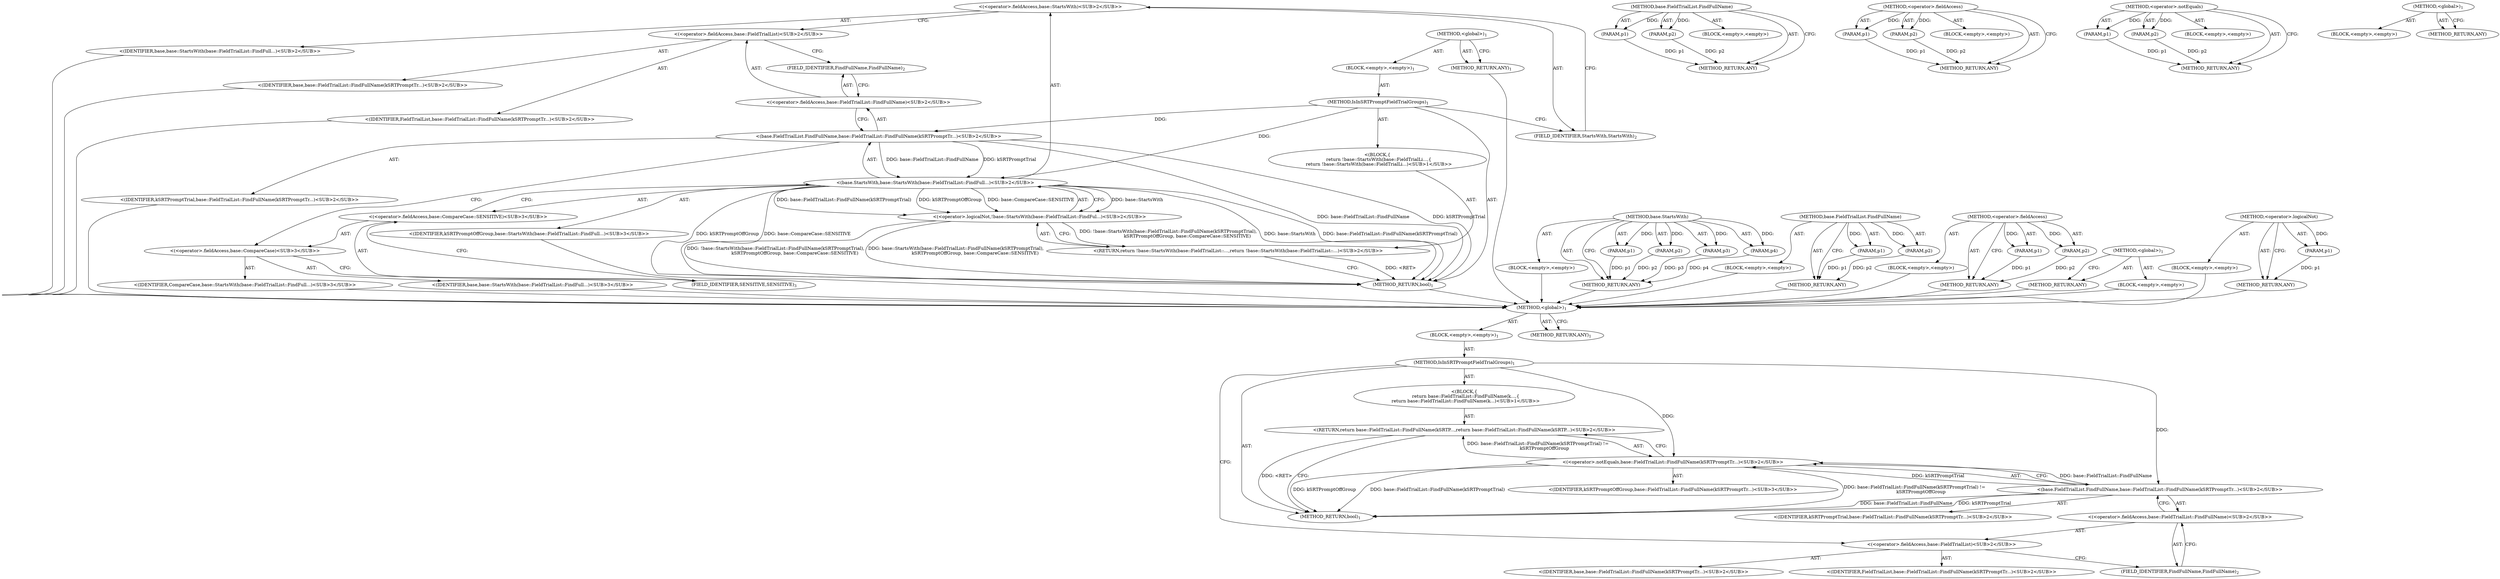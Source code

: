 digraph "&lt;global&gt;" {
vulnerable_6 [label=<(METHOD,&lt;global&gt;)<SUB>1</SUB>>];
vulnerable_7 [label=<(BLOCK,&lt;empty&gt;,&lt;empty&gt;)<SUB>1</SUB>>];
vulnerable_8 [label=<(METHOD,IsInSRTPromptFieldTrialGroups)<SUB>1</SUB>>];
vulnerable_9 [label="<(BLOCK,{
  return base::FieldTrialList::FindFullName(k...,{
  return base::FieldTrialList::FindFullName(k...)<SUB>1</SUB>>"];
vulnerable_10 [label="<(RETURN,return base::FieldTrialList::FindFullName(kSRTP...,return base::FieldTrialList::FindFullName(kSRTP...)<SUB>2</SUB>>"];
vulnerable_11 [label="<(&lt;operator&gt;.notEquals,base::FieldTrialList::FindFullName(kSRTPromptTr...)<SUB>2</SUB>>"];
vulnerable_12 [label="<(base.FieldTrialList.FindFullName,base::FieldTrialList::FindFullName(kSRTPromptTr...)<SUB>2</SUB>>"];
vulnerable_13 [label="<(&lt;operator&gt;.fieldAccess,base::FieldTrialList::FindFullName)<SUB>2</SUB>>"];
vulnerable_14 [label="<(&lt;operator&gt;.fieldAccess,base::FieldTrialList)<SUB>2</SUB>>"];
vulnerable_15 [label="<(IDENTIFIER,base,base::FieldTrialList::FindFullName(kSRTPromptTr...)<SUB>2</SUB>>"];
vulnerable_16 [label="<(IDENTIFIER,FieldTrialList,base::FieldTrialList::FindFullName(kSRTPromptTr...)<SUB>2</SUB>>"];
vulnerable_17 [label=<(FIELD_IDENTIFIER,FindFullName,FindFullName)<SUB>2</SUB>>];
vulnerable_18 [label="<(IDENTIFIER,kSRTPromptTrial,base::FieldTrialList::FindFullName(kSRTPromptTr...)<SUB>2</SUB>>"];
vulnerable_19 [label="<(IDENTIFIER,kSRTPromptOffGroup,base::FieldTrialList::FindFullName(kSRTPromptTr...)<SUB>3</SUB>>"];
vulnerable_20 [label=<(METHOD_RETURN,bool)<SUB>1</SUB>>];
vulnerable_22 [label=<(METHOD_RETURN,ANY)<SUB>1</SUB>>];
vulnerable_44 [label=<(METHOD,base.FieldTrialList.FindFullName)>];
vulnerable_45 [label=<(PARAM,p1)>];
vulnerable_46 [label=<(PARAM,p2)>];
vulnerable_47 [label=<(BLOCK,&lt;empty&gt;,&lt;empty&gt;)>];
vulnerable_48 [label=<(METHOD_RETURN,ANY)>];
vulnerable_49 [label=<(METHOD,&lt;operator&gt;.fieldAccess)>];
vulnerable_50 [label=<(PARAM,p1)>];
vulnerable_51 [label=<(PARAM,p2)>];
vulnerable_52 [label=<(BLOCK,&lt;empty&gt;,&lt;empty&gt;)>];
vulnerable_53 [label=<(METHOD_RETURN,ANY)>];
vulnerable_39 [label=<(METHOD,&lt;operator&gt;.notEquals)>];
vulnerable_40 [label=<(PARAM,p1)>];
vulnerable_41 [label=<(PARAM,p2)>];
vulnerable_42 [label=<(BLOCK,&lt;empty&gt;,&lt;empty&gt;)>];
vulnerable_43 [label=<(METHOD_RETURN,ANY)>];
vulnerable_33 [label=<(METHOD,&lt;global&gt;)<SUB>1</SUB>>];
vulnerable_34 [label=<(BLOCK,&lt;empty&gt;,&lt;empty&gt;)>];
vulnerable_35 [label=<(METHOD_RETURN,ANY)>];
fixed_6 [label=<(METHOD,&lt;global&gt;)<SUB>1</SUB>>];
fixed_7 [label=<(BLOCK,&lt;empty&gt;,&lt;empty&gt;)<SUB>1</SUB>>];
fixed_8 [label=<(METHOD,IsInSRTPromptFieldTrialGroups)<SUB>1</SUB>>];
fixed_9 [label="<(BLOCK,{
  return !base::StartsWith(base::FieldTrialLi...,{
  return !base::StartsWith(base::FieldTrialLi...)<SUB>1</SUB>>"];
fixed_10 [label="<(RETURN,return !base::StartsWith(base::FieldTrialList::...,return !base::StartsWith(base::FieldTrialList::...)<SUB>2</SUB>>"];
fixed_11 [label="<(&lt;operator&gt;.logicalNot,!base::StartsWith(base::FieldTrialList::FindFul...)<SUB>2</SUB>>"];
fixed_12 [label="<(base.StartsWith,base::StartsWith(base::FieldTrialList::FindFull...)<SUB>2</SUB>>"];
fixed_13 [label="<(&lt;operator&gt;.fieldAccess,base::StartsWith)<SUB>2</SUB>>"];
fixed_14 [label="<(IDENTIFIER,base,base::StartsWith(base::FieldTrialList::FindFull...)<SUB>2</SUB>>"];
fixed_15 [label=<(FIELD_IDENTIFIER,StartsWith,StartsWith)<SUB>2</SUB>>];
fixed_16 [label="<(base.FieldTrialList.FindFullName,base::FieldTrialList::FindFullName(kSRTPromptTr...)<SUB>2</SUB>>"];
fixed_17 [label="<(&lt;operator&gt;.fieldAccess,base::FieldTrialList::FindFullName)<SUB>2</SUB>>"];
fixed_18 [label="<(&lt;operator&gt;.fieldAccess,base::FieldTrialList)<SUB>2</SUB>>"];
fixed_19 [label="<(IDENTIFIER,base,base::FieldTrialList::FindFullName(kSRTPromptTr...)<SUB>2</SUB>>"];
fixed_20 [label="<(IDENTIFIER,FieldTrialList,base::FieldTrialList::FindFullName(kSRTPromptTr...)<SUB>2</SUB>>"];
fixed_21 [label=<(FIELD_IDENTIFIER,FindFullName,FindFullName)<SUB>2</SUB>>];
fixed_22 [label="<(IDENTIFIER,kSRTPromptTrial,base::FieldTrialList::FindFullName(kSRTPromptTr...)<SUB>2</SUB>>"];
fixed_23 [label="<(IDENTIFIER,kSRTPromptOffGroup,base::StartsWith(base::FieldTrialList::FindFull...)<SUB>3</SUB>>"];
fixed_24 [label="<(&lt;operator&gt;.fieldAccess,base::CompareCase::SENSITIVE)<SUB>3</SUB>>"];
fixed_25 [label="<(&lt;operator&gt;.fieldAccess,base::CompareCase)<SUB>3</SUB>>"];
fixed_26 [label="<(IDENTIFIER,base,base::StartsWith(base::FieldTrialList::FindFull...)<SUB>3</SUB>>"];
fixed_27 [label="<(IDENTIFIER,CompareCase,base::StartsWith(base::FieldTrialList::FindFull...)<SUB>3</SUB>>"];
fixed_28 [label=<(FIELD_IDENTIFIER,SENSITIVE,SENSITIVE)<SUB>3</SUB>>];
fixed_29 [label=<(METHOD_RETURN,bool)<SUB>1</SUB>>];
fixed_31 [label=<(METHOD_RETURN,ANY)<SUB>1</SUB>>];
fixed_56 [label=<(METHOD,base.StartsWith)>];
fixed_57 [label=<(PARAM,p1)>];
fixed_58 [label=<(PARAM,p2)>];
fixed_59 [label=<(PARAM,p3)>];
fixed_60 [label=<(PARAM,p4)>];
fixed_61 [label=<(BLOCK,&lt;empty&gt;,&lt;empty&gt;)>];
fixed_62 [label=<(METHOD_RETURN,ANY)>];
fixed_68 [label=<(METHOD,base.FieldTrialList.FindFullName)>];
fixed_69 [label=<(PARAM,p1)>];
fixed_70 [label=<(PARAM,p2)>];
fixed_71 [label=<(BLOCK,&lt;empty&gt;,&lt;empty&gt;)>];
fixed_72 [label=<(METHOD_RETURN,ANY)>];
fixed_63 [label=<(METHOD,&lt;operator&gt;.fieldAccess)>];
fixed_64 [label=<(PARAM,p1)>];
fixed_65 [label=<(PARAM,p2)>];
fixed_66 [label=<(BLOCK,&lt;empty&gt;,&lt;empty&gt;)>];
fixed_67 [label=<(METHOD_RETURN,ANY)>];
fixed_52 [label=<(METHOD,&lt;operator&gt;.logicalNot)>];
fixed_53 [label=<(PARAM,p1)>];
fixed_54 [label=<(BLOCK,&lt;empty&gt;,&lt;empty&gt;)>];
fixed_55 [label=<(METHOD_RETURN,ANY)>];
fixed_46 [label=<(METHOD,&lt;global&gt;)<SUB>1</SUB>>];
fixed_47 [label=<(BLOCK,&lt;empty&gt;,&lt;empty&gt;)>];
fixed_48 [label=<(METHOD_RETURN,ANY)>];
vulnerable_6 -> vulnerable_7  [key=0, label="AST: "];
vulnerable_6 -> vulnerable_22  [key=0, label="AST: "];
vulnerable_6 -> vulnerable_22  [key=1, label="CFG: "];
vulnerable_7 -> vulnerable_8  [key=0, label="AST: "];
vulnerable_8 -> vulnerable_9  [key=0, label="AST: "];
vulnerable_8 -> vulnerable_20  [key=0, label="AST: "];
vulnerable_8 -> vulnerable_14  [key=0, label="CFG: "];
vulnerable_8 -> vulnerable_11  [key=0, label="DDG: "];
vulnerable_8 -> vulnerable_12  [key=0, label="DDG: "];
vulnerable_9 -> vulnerable_10  [key=0, label="AST: "];
vulnerable_10 -> vulnerable_11  [key=0, label="AST: "];
vulnerable_10 -> vulnerable_20  [key=0, label="CFG: "];
vulnerable_10 -> vulnerable_20  [key=1, label="DDG: &lt;RET&gt;"];
vulnerable_11 -> vulnerable_12  [key=0, label="AST: "];
vulnerable_11 -> vulnerable_19  [key=0, label="AST: "];
vulnerable_11 -> vulnerable_10  [key=0, label="CFG: "];
vulnerable_11 -> vulnerable_10  [key=1, label="DDG: base::FieldTrialList::FindFullName(kSRTPromptTrial) !=
         kSRTPromptOffGroup"];
vulnerable_11 -> vulnerable_20  [key=0, label="DDG: base::FieldTrialList::FindFullName(kSRTPromptTrial)"];
vulnerable_11 -> vulnerable_20  [key=1, label="DDG: kSRTPromptOffGroup"];
vulnerable_11 -> vulnerable_20  [key=2, label="DDG: base::FieldTrialList::FindFullName(kSRTPromptTrial) !=
         kSRTPromptOffGroup"];
vulnerable_12 -> vulnerable_13  [key=0, label="AST: "];
vulnerable_12 -> vulnerable_18  [key=0, label="AST: "];
vulnerable_12 -> vulnerable_11  [key=0, label="CFG: "];
vulnerable_12 -> vulnerable_11  [key=1, label="DDG: base::FieldTrialList::FindFullName"];
vulnerable_12 -> vulnerable_11  [key=2, label="DDG: kSRTPromptTrial"];
vulnerable_12 -> vulnerable_20  [key=0, label="DDG: base::FieldTrialList::FindFullName"];
vulnerable_12 -> vulnerable_20  [key=1, label="DDG: kSRTPromptTrial"];
vulnerable_13 -> vulnerable_14  [key=0, label="AST: "];
vulnerable_13 -> vulnerable_17  [key=0, label="AST: "];
vulnerable_13 -> vulnerable_12  [key=0, label="CFG: "];
vulnerable_14 -> vulnerable_15  [key=0, label="AST: "];
vulnerable_14 -> vulnerable_16  [key=0, label="AST: "];
vulnerable_14 -> vulnerable_17  [key=0, label="CFG: "];
vulnerable_17 -> vulnerable_13  [key=0, label="CFG: "];
vulnerable_44 -> vulnerable_45  [key=0, label="AST: "];
vulnerable_44 -> vulnerable_45  [key=1, label="DDG: "];
vulnerable_44 -> vulnerable_47  [key=0, label="AST: "];
vulnerable_44 -> vulnerable_46  [key=0, label="AST: "];
vulnerable_44 -> vulnerable_46  [key=1, label="DDG: "];
vulnerable_44 -> vulnerable_48  [key=0, label="AST: "];
vulnerable_44 -> vulnerable_48  [key=1, label="CFG: "];
vulnerable_45 -> vulnerable_48  [key=0, label="DDG: p1"];
vulnerable_46 -> vulnerable_48  [key=0, label="DDG: p2"];
vulnerable_49 -> vulnerable_50  [key=0, label="AST: "];
vulnerable_49 -> vulnerable_50  [key=1, label="DDG: "];
vulnerable_49 -> vulnerable_52  [key=0, label="AST: "];
vulnerable_49 -> vulnerable_51  [key=0, label="AST: "];
vulnerable_49 -> vulnerable_51  [key=1, label="DDG: "];
vulnerable_49 -> vulnerable_53  [key=0, label="AST: "];
vulnerable_49 -> vulnerable_53  [key=1, label="CFG: "];
vulnerable_50 -> vulnerable_53  [key=0, label="DDG: p1"];
vulnerable_51 -> vulnerable_53  [key=0, label="DDG: p2"];
vulnerable_39 -> vulnerable_40  [key=0, label="AST: "];
vulnerable_39 -> vulnerable_40  [key=1, label="DDG: "];
vulnerable_39 -> vulnerable_42  [key=0, label="AST: "];
vulnerable_39 -> vulnerable_41  [key=0, label="AST: "];
vulnerable_39 -> vulnerable_41  [key=1, label="DDG: "];
vulnerable_39 -> vulnerable_43  [key=0, label="AST: "];
vulnerable_39 -> vulnerable_43  [key=1, label="CFG: "];
vulnerable_40 -> vulnerable_43  [key=0, label="DDG: p1"];
vulnerable_41 -> vulnerable_43  [key=0, label="DDG: p2"];
vulnerable_33 -> vulnerable_34  [key=0, label="AST: "];
vulnerable_33 -> vulnerable_35  [key=0, label="AST: "];
vulnerable_33 -> vulnerable_35  [key=1, label="CFG: "];
fixed_6 -> fixed_7  [key=0, label="AST: "];
fixed_6 -> fixed_31  [key=0, label="AST: "];
fixed_6 -> fixed_31  [key=1, label="CFG: "];
fixed_7 -> fixed_8  [key=0, label="AST: "];
fixed_8 -> fixed_9  [key=0, label="AST: "];
fixed_8 -> fixed_29  [key=0, label="AST: "];
fixed_8 -> fixed_15  [key=0, label="CFG: "];
fixed_8 -> fixed_12  [key=0, label="DDG: "];
fixed_8 -> fixed_16  [key=0, label="DDG: "];
fixed_9 -> fixed_10  [key=0, label="AST: "];
fixed_10 -> fixed_11  [key=0, label="AST: "];
fixed_10 -> fixed_29  [key=0, label="CFG: "];
fixed_10 -> fixed_29  [key=1, label="DDG: &lt;RET&gt;"];
fixed_11 -> fixed_12  [key=0, label="AST: "];
fixed_11 -> fixed_10  [key=0, label="CFG: "];
fixed_11 -> fixed_10  [key=1, label="DDG: !base::StartsWith(base::FieldTrialList::FindFullName(kSRTPromptTrial),
                           kSRTPromptOffGroup, base::CompareCase::SENSITIVE)"];
fixed_11 -> fixed_29  [key=0, label="DDG: base::StartsWith(base::FieldTrialList::FindFullName(kSRTPromptTrial),
                           kSRTPromptOffGroup, base::CompareCase::SENSITIVE)"];
fixed_11 -> fixed_29  [key=1, label="DDG: !base::StartsWith(base::FieldTrialList::FindFullName(kSRTPromptTrial),
                           kSRTPromptOffGroup, base::CompareCase::SENSITIVE)"];
fixed_12 -> fixed_13  [key=0, label="AST: "];
fixed_12 -> fixed_16  [key=0, label="AST: "];
fixed_12 -> fixed_23  [key=0, label="AST: "];
fixed_12 -> fixed_24  [key=0, label="AST: "];
fixed_12 -> fixed_11  [key=0, label="CFG: "];
fixed_12 -> fixed_11  [key=1, label="DDG: base::StartsWith"];
fixed_12 -> fixed_11  [key=2, label="DDG: base::FieldTrialList::FindFullName(kSRTPromptTrial)"];
fixed_12 -> fixed_11  [key=3, label="DDG: kSRTPromptOffGroup"];
fixed_12 -> fixed_11  [key=4, label="DDG: base::CompareCase::SENSITIVE"];
fixed_12 -> fixed_29  [key=0, label="DDG: base::StartsWith"];
fixed_12 -> fixed_29  [key=1, label="DDG: base::FieldTrialList::FindFullName(kSRTPromptTrial)"];
fixed_12 -> fixed_29  [key=2, label="DDG: kSRTPromptOffGroup"];
fixed_12 -> fixed_29  [key=3, label="DDG: base::CompareCase::SENSITIVE"];
fixed_13 -> fixed_14  [key=0, label="AST: "];
fixed_13 -> fixed_15  [key=0, label="AST: "];
fixed_13 -> fixed_18  [key=0, label="CFG: "];
fixed_14 -> vulnerable_6  [key=0];
fixed_15 -> fixed_13  [key=0, label="CFG: "];
fixed_16 -> fixed_17  [key=0, label="AST: "];
fixed_16 -> fixed_22  [key=0, label="AST: "];
fixed_16 -> fixed_25  [key=0, label="CFG: "];
fixed_16 -> fixed_29  [key=0, label="DDG: base::FieldTrialList::FindFullName"];
fixed_16 -> fixed_29  [key=1, label="DDG: kSRTPromptTrial"];
fixed_16 -> fixed_12  [key=0, label="DDG: base::FieldTrialList::FindFullName"];
fixed_16 -> fixed_12  [key=1, label="DDG: kSRTPromptTrial"];
fixed_17 -> fixed_18  [key=0, label="AST: "];
fixed_17 -> fixed_21  [key=0, label="AST: "];
fixed_17 -> fixed_16  [key=0, label="CFG: "];
fixed_18 -> fixed_19  [key=0, label="AST: "];
fixed_18 -> fixed_20  [key=0, label="AST: "];
fixed_18 -> fixed_21  [key=0, label="CFG: "];
fixed_19 -> vulnerable_6  [key=0];
fixed_20 -> vulnerable_6  [key=0];
fixed_21 -> fixed_17  [key=0, label="CFG: "];
fixed_22 -> vulnerable_6  [key=0];
fixed_23 -> vulnerable_6  [key=0];
fixed_24 -> fixed_25  [key=0, label="AST: "];
fixed_24 -> fixed_28  [key=0, label="AST: "];
fixed_24 -> fixed_12  [key=0, label="CFG: "];
fixed_25 -> fixed_26  [key=0, label="AST: "];
fixed_25 -> fixed_27  [key=0, label="AST: "];
fixed_25 -> fixed_28  [key=0, label="CFG: "];
fixed_26 -> vulnerable_6  [key=0];
fixed_27 -> vulnerable_6  [key=0];
fixed_28 -> fixed_24  [key=0, label="CFG: "];
fixed_29 -> vulnerable_6  [key=0];
fixed_31 -> vulnerable_6  [key=0];
fixed_56 -> fixed_57  [key=0, label="AST: "];
fixed_56 -> fixed_57  [key=1, label="DDG: "];
fixed_56 -> fixed_61  [key=0, label="AST: "];
fixed_56 -> fixed_58  [key=0, label="AST: "];
fixed_56 -> fixed_58  [key=1, label="DDG: "];
fixed_56 -> fixed_62  [key=0, label="AST: "];
fixed_56 -> fixed_62  [key=1, label="CFG: "];
fixed_56 -> fixed_59  [key=0, label="AST: "];
fixed_56 -> fixed_59  [key=1, label="DDG: "];
fixed_56 -> fixed_60  [key=0, label="AST: "];
fixed_56 -> fixed_60  [key=1, label="DDG: "];
fixed_57 -> fixed_62  [key=0, label="DDG: p1"];
fixed_58 -> fixed_62  [key=0, label="DDG: p2"];
fixed_59 -> fixed_62  [key=0, label="DDG: p3"];
fixed_60 -> fixed_62  [key=0, label="DDG: p4"];
fixed_61 -> vulnerable_6  [key=0];
fixed_62 -> vulnerable_6  [key=0];
fixed_68 -> fixed_69  [key=0, label="AST: "];
fixed_68 -> fixed_69  [key=1, label="DDG: "];
fixed_68 -> fixed_71  [key=0, label="AST: "];
fixed_68 -> fixed_70  [key=0, label="AST: "];
fixed_68 -> fixed_70  [key=1, label="DDG: "];
fixed_68 -> fixed_72  [key=0, label="AST: "];
fixed_68 -> fixed_72  [key=1, label="CFG: "];
fixed_69 -> fixed_72  [key=0, label="DDG: p1"];
fixed_70 -> fixed_72  [key=0, label="DDG: p2"];
fixed_71 -> vulnerable_6  [key=0];
fixed_72 -> vulnerable_6  [key=0];
fixed_63 -> fixed_64  [key=0, label="AST: "];
fixed_63 -> fixed_64  [key=1, label="DDG: "];
fixed_63 -> fixed_66  [key=0, label="AST: "];
fixed_63 -> fixed_65  [key=0, label="AST: "];
fixed_63 -> fixed_65  [key=1, label="DDG: "];
fixed_63 -> fixed_67  [key=0, label="AST: "];
fixed_63 -> fixed_67  [key=1, label="CFG: "];
fixed_64 -> fixed_67  [key=0, label="DDG: p1"];
fixed_65 -> fixed_67  [key=0, label="DDG: p2"];
fixed_66 -> vulnerable_6  [key=0];
fixed_67 -> vulnerable_6  [key=0];
fixed_52 -> fixed_53  [key=0, label="AST: "];
fixed_52 -> fixed_53  [key=1, label="DDG: "];
fixed_52 -> fixed_54  [key=0, label="AST: "];
fixed_52 -> fixed_55  [key=0, label="AST: "];
fixed_52 -> fixed_55  [key=1, label="CFG: "];
fixed_53 -> fixed_55  [key=0, label="DDG: p1"];
fixed_54 -> vulnerable_6  [key=0];
fixed_55 -> vulnerable_6  [key=0];
fixed_46 -> fixed_47  [key=0, label="AST: "];
fixed_46 -> fixed_48  [key=0, label="AST: "];
fixed_46 -> fixed_48  [key=1, label="CFG: "];
fixed_47 -> vulnerable_6  [key=0];
fixed_48 -> vulnerable_6  [key=0];
}
